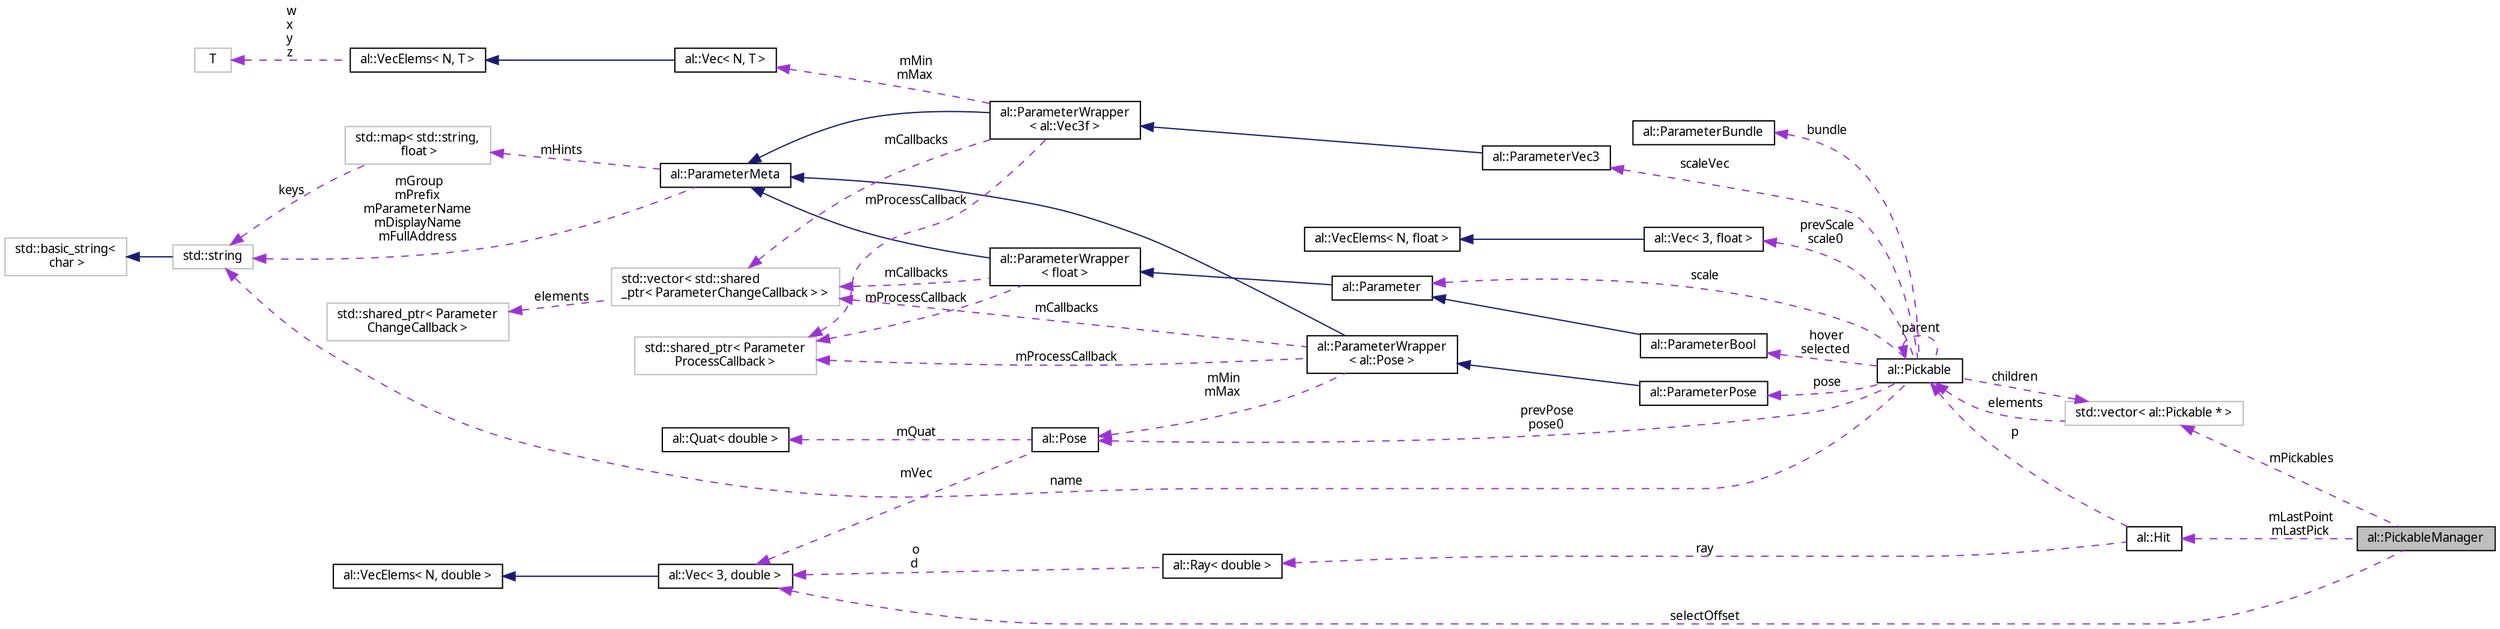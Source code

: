digraph "al::PickableManager"
{
 // LATEX_PDF_SIZE
  bgcolor="transparent";
  edge [fontname="FreeSans.ttf",fontsize="10",labelfontname="FreeSans.ttf",labelfontsize="10"];
  node [fontname="FreeSans.ttf",fontsize="10",shape=record];
  rankdir="LR";
  Node1 [label="al::PickableManager",height=0.2,width=0.4,color="black", fillcolor="grey75", style="filled", fontcolor="black",tooltip=" "];
  Node2 -> Node1 [dir="back",color="darkorchid3",fontsize="10",style="dashed",label=" selectOffset" ,fontname="FreeSans.ttf"];
  Node2 [label="al::Vec\< 3, double \>",height=0.2,width=0.4,color="black",URL="$classal_1_1_vec.html",tooltip=" "];
  Node3 -> Node2 [dir="back",color="midnightblue",fontsize="10",style="solid",fontname="FreeSans.ttf"];
  Node3 [label="al::VecElems\< N, double \>",height=0.2,width=0.4,color="black",URL="$structal_1_1_vec_elems.html",tooltip=" "];
  Node4 -> Node1 [dir="back",color="darkorchid3",fontsize="10",style="dashed",label=" mLastPoint\nmLastPick" ,fontname="FreeSans.ttf"];
  Node4 [label="al::Hit",height=0.2,width=0.4,color="black",URL="$structal_1_1_hit.html",tooltip=" "];
  Node5 -> Node4 [dir="back",color="darkorchid3",fontsize="10",style="dashed",label=" p" ,fontname="FreeSans.ttf"];
  Node5 [label="al::Pickable",height=0.2,width=0.4,color="black",URL="$structal_1_1_pickable.html",tooltip=" "];
  Node6 -> Node5 [dir="back",color="darkorchid3",fontsize="10",style="dashed",label=" prevScale\nscale0" ,fontname="FreeSans.ttf"];
  Node6 [label="al::Vec\< 3, float \>",height=0.2,width=0.4,color="black",URL="$classal_1_1_vec.html",tooltip=" "];
  Node7 -> Node6 [dir="back",color="midnightblue",fontsize="10",style="solid",fontname="FreeSans.ttf"];
  Node7 [label="al::VecElems\< N, float \>",height=0.2,width=0.4,color="black",URL="$structal_1_1_vec_elems.html",tooltip=" "];
  Node8 -> Node5 [dir="back",color="darkorchid3",fontsize="10",style="dashed",label=" prevPose\npose0" ,fontname="FreeSans.ttf"];
  Node8 [label="al::Pose",height=0.2,width=0.4,color="black",URL="$classal_1_1_pose.html",tooltip="A local coordinate frame."];
  Node2 -> Node8 [dir="back",color="darkorchid3",fontsize="10",style="dashed",label=" mVec" ,fontname="FreeSans.ttf"];
  Node9 -> Node8 [dir="back",color="darkorchid3",fontsize="10",style="dashed",label=" mQuat" ,fontname="FreeSans.ttf"];
  Node9 [label="al::Quat\< double \>",height=0.2,width=0.4,color="black",URL="$classal_1_1_quat.html",tooltip=" "];
  Node10 -> Node5 [dir="back",color="darkorchid3",fontsize="10",style="dashed",label=" hover\nselected" ,fontname="FreeSans.ttf"];
  Node10 [label="al::ParameterBool",height=0.2,width=0.4,color="black",URL="$classal_1_1_parameter_bool.html",tooltip=" "];
  Node11 -> Node10 [dir="back",color="midnightblue",fontsize="10",style="solid",fontname="FreeSans.ttf"];
  Node11 [label="al::Parameter",height=0.2,width=0.4,color="black",URL="$classal_1_1_parameter.html",tooltip="The Parameter class."];
  Node12 -> Node11 [dir="back",color="midnightblue",fontsize="10",style="solid",fontname="FreeSans.ttf"];
  Node12 [label="al::ParameterWrapper\l\< float \>",height=0.2,width=0.4,color="black",URL="$classal_1_1_parameter_wrapper.html",tooltip=" "];
  Node13 -> Node12 [dir="back",color="midnightblue",fontsize="10",style="solid",fontname="FreeSans.ttf"];
  Node13 [label="al::ParameterMeta",height=0.2,width=0.4,color="black",URL="$classal_1_1_parameter_meta.html",tooltip="The ParameterMeta class defines the base interface for Parameter metadata."];
  Node14 -> Node13 [dir="back",color="darkorchid3",fontsize="10",style="dashed",label=" mHints" ,fontname="FreeSans.ttf"];
  Node14 [label="std::map\< std::string,\l float \>",height=0.2,width=0.4,color="grey75",tooltip=" "];
  Node15 -> Node14 [dir="back",color="darkorchid3",fontsize="10",style="dashed",label=" keys" ,fontname="FreeSans.ttf"];
  Node15 [label="std::string",height=0.2,width=0.4,color="grey75",tooltip="STL class."];
  Node16 -> Node15 [dir="back",color="midnightblue",fontsize="10",style="solid",fontname="FreeSans.ttf"];
  Node16 [label="std::basic_string\<\l char \>",height=0.2,width=0.4,color="grey75",tooltip="STL class."];
  Node15 -> Node13 [dir="back",color="darkorchid3",fontsize="10",style="dashed",label=" mGroup\nmPrefix\nmParameterName\nmDisplayName\nmFullAddress" ,fontname="FreeSans.ttf"];
  Node17 -> Node12 [dir="back",color="darkorchid3",fontsize="10",style="dashed",label=" mCallbacks" ,fontname="FreeSans.ttf"];
  Node17 [label="std::vector\< std::shared\l_ptr\< ParameterChangeCallback \> \>",height=0.2,width=0.4,color="grey75",tooltip=" "];
  Node18 -> Node17 [dir="back",color="darkorchid3",fontsize="10",style="dashed",label=" elements" ,fontname="FreeSans.ttf"];
  Node18 [label="std::shared_ptr\< Parameter\lChangeCallback \>",height=0.2,width=0.4,color="grey75",tooltip=" "];
  Node19 -> Node12 [dir="back",color="darkorchid3",fontsize="10",style="dashed",label=" mProcessCallback" ,fontname="FreeSans.ttf"];
  Node19 [label="std::shared_ptr\< Parameter\lProcessCallback \>",height=0.2,width=0.4,color="grey75",tooltip=" "];
  Node20 -> Node5 [dir="back",color="darkorchid3",fontsize="10",style="dashed",label=" bundle" ,fontname="FreeSans.ttf"];
  Node20 [label="al::ParameterBundle",height=0.2,width=0.4,color="black",URL="$classal_1_1_parameter_bundle.html",tooltip=" "];
  Node21 -> Node5 [dir="back",color="darkorchid3",fontsize="10",style="dashed",label=" pose" ,fontname="FreeSans.ttf"];
  Node21 [label="al::ParameterPose",height=0.2,width=0.4,color="black",URL="$classal_1_1_parameter_pose.html",tooltip=" "];
  Node22 -> Node21 [dir="back",color="midnightblue",fontsize="10",style="solid",fontname="FreeSans.ttf"];
  Node22 [label="al::ParameterWrapper\l\< al::Pose \>",height=0.2,width=0.4,color="black",URL="$classal_1_1_parameter_wrapper.html",tooltip=" "];
  Node13 -> Node22 [dir="back",color="midnightblue",fontsize="10",style="solid",fontname="FreeSans.ttf"];
  Node17 -> Node22 [dir="back",color="darkorchid3",fontsize="10",style="dashed",label=" mCallbacks" ,fontname="FreeSans.ttf"];
  Node8 -> Node22 [dir="back",color="darkorchid3",fontsize="10",style="dashed",label=" mMin\nmMax" ,fontname="FreeSans.ttf"];
  Node19 -> Node22 [dir="back",color="darkorchid3",fontsize="10",style="dashed",label=" mProcessCallback" ,fontname="FreeSans.ttf"];
  Node23 -> Node5 [dir="back",color="darkorchid3",fontsize="10",style="dashed",label=" children" ,fontname="FreeSans.ttf"];
  Node23 [label="std::vector\< al::Pickable * \>",height=0.2,width=0.4,color="grey75",tooltip=" "];
  Node5 -> Node23 [dir="back",color="darkorchid3",fontsize="10",style="dashed",label=" elements" ,fontname="FreeSans.ttf"];
  Node5 -> Node5 [dir="back",color="darkorchid3",fontsize="10",style="dashed",label=" parent" ,fontname="FreeSans.ttf"];
  Node15 -> Node5 [dir="back",color="darkorchid3",fontsize="10",style="dashed",label=" name" ,fontname="FreeSans.ttf"];
  Node11 -> Node5 [dir="back",color="darkorchid3",fontsize="10",style="dashed",label=" scale" ,fontname="FreeSans.ttf"];
  Node24 -> Node5 [dir="back",color="darkorchid3",fontsize="10",style="dashed",label=" scaleVec" ,fontname="FreeSans.ttf"];
  Node24 [label="al::ParameterVec3",height=0.2,width=0.4,color="black",URL="$classal_1_1_parameter_vec3.html",tooltip=" "];
  Node25 -> Node24 [dir="back",color="midnightblue",fontsize="10",style="solid",fontname="FreeSans.ttf"];
  Node25 [label="al::ParameterWrapper\l\< al::Vec3f \>",height=0.2,width=0.4,color="black",URL="$classal_1_1_parameter_wrapper.html",tooltip=" "];
  Node13 -> Node25 [dir="back",color="midnightblue",fontsize="10",style="solid",fontname="FreeSans.ttf"];
  Node17 -> Node25 [dir="back",color="darkorchid3",fontsize="10",style="dashed",label=" mCallbacks" ,fontname="FreeSans.ttf"];
  Node26 -> Node25 [dir="back",color="darkorchid3",fontsize="10",style="dashed",label=" mMin\nmMax" ,fontname="FreeSans.ttf"];
  Node26 [label="al::Vec\< N, T \>",height=0.2,width=0.4,color="black",URL="$classal_1_1_vec.html",tooltip="Fixed-size n-vector."];
  Node27 -> Node26 [dir="back",color="midnightblue",fontsize="10",style="solid",fontname="FreeSans.ttf"];
  Node27 [label="al::VecElems\< N, T \>",height=0.2,width=0.4,color="black",URL="$structal_1_1_vec_elems.html",tooltip=" "];
  Node28 -> Node27 [dir="back",color="darkorchid3",fontsize="10",style="dashed",label=" w\nx\ny\nz" ,fontname="FreeSans.ttf"];
  Node28 [label="T",height=0.2,width=0.4,color="grey75",tooltip=" "];
  Node19 -> Node25 [dir="back",color="darkorchid3",fontsize="10",style="dashed",label=" mProcessCallback" ,fontname="FreeSans.ttf"];
  Node29 -> Node4 [dir="back",color="darkorchid3",fontsize="10",style="dashed",label=" ray" ,fontname="FreeSans.ttf"];
  Node29 [label="al::Ray\< double \>",height=0.2,width=0.4,color="black",URL="$classal_1_1_ray.html",tooltip=" "];
  Node2 -> Node29 [dir="back",color="darkorchid3",fontsize="10",style="dashed",label=" o\nd" ,fontname="FreeSans.ttf"];
  Node23 -> Node1 [dir="back",color="darkorchid3",fontsize="10",style="dashed",label=" mPickables" ,fontname="FreeSans.ttf"];
}
